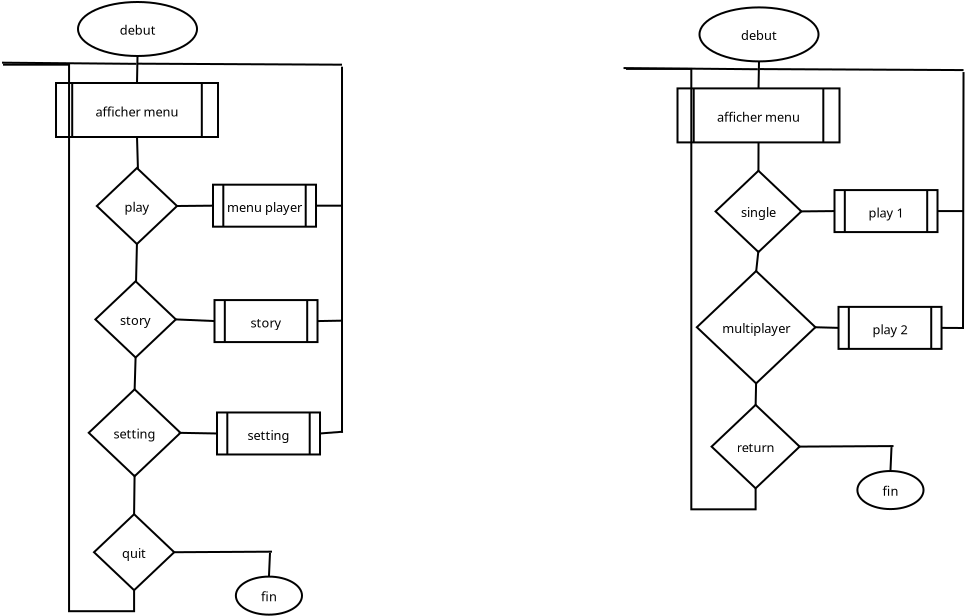 <?xml version="1.0" encoding="UTF-8"?>
<dia:diagram xmlns:dia="http://www.lysator.liu.se/~alla/dia/">
  <dia:layer name="Arrière-plan" visible="true" active="true">
    <dia:object type="Flowchart - Ellipse" version="0" id="O0">
      <dia:attribute name="obj_pos">
        <dia:point val="5,3.2"/>
      </dia:attribute>
      <dia:attribute name="obj_bb">
        <dia:rectangle val="4.95,3.15;11,5.95"/>
      </dia:attribute>
      <dia:attribute name="elem_corner">
        <dia:point val="5,3.2"/>
      </dia:attribute>
      <dia:attribute name="elem_width">
        <dia:real val="5.95"/>
      </dia:attribute>
      <dia:attribute name="elem_height">
        <dia:real val="2.7"/>
      </dia:attribute>
      <dia:attribute name="show_background">
        <dia:boolean val="true"/>
      </dia:attribute>
      <dia:attribute name="padding">
        <dia:real val="0.354"/>
      </dia:attribute>
      <dia:attribute name="text">
        <dia:composite type="text">
          <dia:attribute name="string">
            <dia:string>#debut#</dia:string>
          </dia:attribute>
          <dia:attribute name="font">
            <dia:font family="sans" style="0" name="Helvetica"/>
          </dia:attribute>
          <dia:attribute name="height">
            <dia:real val="0.8"/>
          </dia:attribute>
          <dia:attribute name="pos">
            <dia:point val="7.975,4.79"/>
          </dia:attribute>
          <dia:attribute name="color">
            <dia:color val="#000000"/>
          </dia:attribute>
          <dia:attribute name="alignment">
            <dia:enum val="1"/>
          </dia:attribute>
        </dia:composite>
      </dia:attribute>
    </dia:object>
    <dia:object type="Standard - Line" version="0" id="O1">
      <dia:attribute name="obj_pos">
        <dia:point val="7.975,5.9"/>
      </dia:attribute>
      <dia:attribute name="obj_bb">
        <dia:rectangle val="7.899,5.849;8.026,7.301"/>
      </dia:attribute>
      <dia:attribute name="conn_endpoints">
        <dia:point val="7.975,5.9"/>
        <dia:point val="7.95,7.25"/>
      </dia:attribute>
      <dia:attribute name="numcp">
        <dia:int val="1"/>
      </dia:attribute>
      <dia:connections>
        <dia:connection handle="0" to="O0" connection="12"/>
        <dia:connection handle="1" to="O2" connection="2"/>
      </dia:connections>
    </dia:object>
    <dia:object type="Flowchart - Predefined Process" version="1" id="O2">
      <dia:attribute name="obj_pos">
        <dia:point val="3.9,7.25"/>
      </dia:attribute>
      <dia:attribute name="obj_bb">
        <dia:rectangle val="3.85,7.2;12.05,10"/>
      </dia:attribute>
      <dia:attribute name="meta">
        <dia:composite type="dict"/>
      </dia:attribute>
      <dia:attribute name="elem_corner">
        <dia:point val="3.9,7.25"/>
      </dia:attribute>
      <dia:attribute name="elem_width">
        <dia:real val="8.1"/>
      </dia:attribute>
      <dia:attribute name="elem_height">
        <dia:real val="2.7"/>
      </dia:attribute>
      <dia:attribute name="line_width">
        <dia:real val="0.1"/>
      </dia:attribute>
      <dia:attribute name="line_colour">
        <dia:color val="#000000"/>
      </dia:attribute>
      <dia:attribute name="fill_colour">
        <dia:color val="#ffffff"/>
      </dia:attribute>
      <dia:attribute name="show_background">
        <dia:boolean val="true"/>
      </dia:attribute>
      <dia:attribute name="line_style">
        <dia:enum val="0"/>
        <dia:real val="1"/>
      </dia:attribute>
      <dia:attribute name="padding">
        <dia:real val="0.1"/>
      </dia:attribute>
      <dia:attribute name="text">
        <dia:composite type="text">
          <dia:attribute name="string">
            <dia:string>#afficher menu#</dia:string>
          </dia:attribute>
          <dia:attribute name="font">
            <dia:font family="sans" style="0" name="Helvetica"/>
          </dia:attribute>
          <dia:attribute name="height">
            <dia:real val="0.8"/>
          </dia:attribute>
          <dia:attribute name="pos">
            <dia:point val="7.95,8.85"/>
          </dia:attribute>
          <dia:attribute name="color">
            <dia:color val="#000000"/>
          </dia:attribute>
          <dia:attribute name="alignment">
            <dia:enum val="1"/>
          </dia:attribute>
        </dia:composite>
      </dia:attribute>
      <dia:attribute name="flip_horizontal">
        <dia:boolean val="false"/>
      </dia:attribute>
      <dia:attribute name="flip_vertical">
        <dia:boolean val="false"/>
      </dia:attribute>
      <dia:attribute name="subscale">
        <dia:real val="1"/>
      </dia:attribute>
    </dia:object>
    <dia:object type="Standard - Line" version="0" id="O3">
      <dia:attribute name="obj_pos">
        <dia:point val="7.95,9.95"/>
      </dia:attribute>
      <dia:attribute name="obj_bb">
        <dia:rectangle val="7.899,9.899;8.051,11.701"/>
      </dia:attribute>
      <dia:attribute name="conn_endpoints">
        <dia:point val="7.95,9.95"/>
        <dia:point val="8,11.65"/>
      </dia:attribute>
      <dia:attribute name="numcp">
        <dia:int val="1"/>
      </dia:attribute>
      <dia:connections>
        <dia:connection handle="0" to="O2" connection="14"/>
      </dia:connections>
    </dia:object>
    <dia:object type="Flowchart - Diamond" version="0" id="O4">
      <dia:attribute name="obj_pos">
        <dia:point val="5.941,11.501"/>
      </dia:attribute>
      <dia:attribute name="obj_bb">
        <dia:rectangle val="5.891,11.451;10,15.35"/>
      </dia:attribute>
      <dia:attribute name="elem_corner">
        <dia:point val="5.941,11.501"/>
      </dia:attribute>
      <dia:attribute name="elem_width">
        <dia:real val="4.009"/>
      </dia:attribute>
      <dia:attribute name="elem_height">
        <dia:real val="3.799"/>
      </dia:attribute>
      <dia:attribute name="show_background">
        <dia:boolean val="true"/>
      </dia:attribute>
      <dia:attribute name="padding">
        <dia:real val="0.354"/>
      </dia:attribute>
      <dia:attribute name="text">
        <dia:composite type="text">
          <dia:attribute name="string">
            <dia:string>#play#</dia:string>
          </dia:attribute>
          <dia:attribute name="font">
            <dia:font family="sans" style="0" name="Helvetica"/>
          </dia:attribute>
          <dia:attribute name="height">
            <dia:real val="0.8"/>
          </dia:attribute>
          <dia:attribute name="pos">
            <dia:point val="7.946,13.64"/>
          </dia:attribute>
          <dia:attribute name="color">
            <dia:color val="#000000"/>
          </dia:attribute>
          <dia:attribute name="alignment">
            <dia:enum val="1"/>
          </dia:attribute>
        </dia:composite>
      </dia:attribute>
    </dia:object>
    <dia:object type="Standard - Line" version="0" id="O5">
      <dia:attribute name="obj_pos">
        <dia:point val="7.946,15.3"/>
      </dia:attribute>
      <dia:attribute name="obj_bb">
        <dia:rectangle val="7.849,15.249;7.997,17.301"/>
      </dia:attribute>
      <dia:attribute name="conn_endpoints">
        <dia:point val="7.946,15.3"/>
        <dia:point val="7.9,17.25"/>
      </dia:attribute>
      <dia:attribute name="numcp">
        <dia:int val="1"/>
      </dia:attribute>
      <dia:connections>
        <dia:connection handle="0" to="O4" connection="8"/>
      </dia:connections>
    </dia:object>
    <dia:object type="Flowchart - Diamond" version="0" id="O6">
      <dia:attribute name="obj_pos">
        <dia:point val="5.875,17.17"/>
      </dia:attribute>
      <dia:attribute name="obj_bb">
        <dia:rectangle val="5.825,17.12;9.934,21.019"/>
      </dia:attribute>
      <dia:attribute name="elem_corner">
        <dia:point val="5.875,17.17"/>
      </dia:attribute>
      <dia:attribute name="elem_width">
        <dia:real val="4.009"/>
      </dia:attribute>
      <dia:attribute name="elem_height">
        <dia:real val="3.799"/>
      </dia:attribute>
      <dia:attribute name="show_background">
        <dia:boolean val="true"/>
      </dia:attribute>
      <dia:attribute name="padding">
        <dia:real val="0.354"/>
      </dia:attribute>
      <dia:attribute name="text">
        <dia:composite type="text">
          <dia:attribute name="string">
            <dia:string>#story#</dia:string>
          </dia:attribute>
          <dia:attribute name="font">
            <dia:font family="sans" style="0" name="Helvetica"/>
          </dia:attribute>
          <dia:attribute name="height">
            <dia:real val="0.8"/>
          </dia:attribute>
          <dia:attribute name="pos">
            <dia:point val="7.879,19.31"/>
          </dia:attribute>
          <dia:attribute name="color">
            <dia:color val="#000000"/>
          </dia:attribute>
          <dia:attribute name="alignment">
            <dia:enum val="1"/>
          </dia:attribute>
        </dia:composite>
      </dia:attribute>
    </dia:object>
    <dia:object type="Standard - Line" version="0" id="O7">
      <dia:attribute name="obj_pos">
        <dia:point val="7.879,20.969"/>
      </dia:attribute>
      <dia:attribute name="obj_bb">
        <dia:rectangle val="7.778,20.918;7.931,22.7"/>
      </dia:attribute>
      <dia:attribute name="conn_endpoints">
        <dia:point val="7.879,20.969"/>
        <dia:point val="7.829,22.648"/>
      </dia:attribute>
      <dia:attribute name="numcp">
        <dia:int val="1"/>
      </dia:attribute>
      <dia:connections>
        <dia:connection handle="0" to="O6" connection="8"/>
        <dia:connection handle="1" to="O8" connection="0"/>
      </dia:connections>
    </dia:object>
    <dia:object type="Flowchart - Diamond" version="0" id="O8">
      <dia:attribute name="obj_pos">
        <dia:point val="5.622,22.648"/>
      </dia:attribute>
      <dia:attribute name="obj_bb">
        <dia:rectangle val="5.572,22.599;10.087,26.883"/>
      </dia:attribute>
      <dia:attribute name="elem_corner">
        <dia:point val="5.622,22.648"/>
      </dia:attribute>
      <dia:attribute name="elem_width">
        <dia:real val="4.415"/>
      </dia:attribute>
      <dia:attribute name="elem_height">
        <dia:real val="4.184"/>
      </dia:attribute>
      <dia:attribute name="show_background">
        <dia:boolean val="true"/>
      </dia:attribute>
      <dia:attribute name="padding">
        <dia:real val="0.354"/>
      </dia:attribute>
      <dia:attribute name="text">
        <dia:composite type="text">
          <dia:attribute name="string">
            <dia:string>#setting#</dia:string>
          </dia:attribute>
          <dia:attribute name="font">
            <dia:font family="sans" style="0" name="Helvetica"/>
          </dia:attribute>
          <dia:attribute name="height">
            <dia:real val="0.8"/>
          </dia:attribute>
          <dia:attribute name="pos">
            <dia:point val="7.829,24.981"/>
          </dia:attribute>
          <dia:attribute name="color">
            <dia:color val="#000000"/>
          </dia:attribute>
          <dia:attribute name="alignment">
            <dia:enum val="1"/>
          </dia:attribute>
        </dia:composite>
      </dia:attribute>
    </dia:object>
    <dia:object type="Standard - Line" version="0" id="O9">
      <dia:attribute name="obj_pos">
        <dia:point val="7.829,26.833"/>
      </dia:attribute>
      <dia:attribute name="obj_bb">
        <dia:rectangle val="7.754,26.782;7.88,28.862"/>
      </dia:attribute>
      <dia:attribute name="conn_endpoints">
        <dia:point val="7.829,26.833"/>
        <dia:point val="7.804,28.811"/>
      </dia:attribute>
      <dia:attribute name="numcp">
        <dia:int val="1"/>
      </dia:attribute>
      <dia:connections>
        <dia:connection handle="0" to="O8" connection="8"/>
        <dia:connection handle="1" to="O10" connection="0"/>
      </dia:connections>
    </dia:object>
    <dia:object type="Flowchart - Diamond" version="0" id="O10">
      <dia:attribute name="obj_pos">
        <dia:point val="5.8,28.811"/>
      </dia:attribute>
      <dia:attribute name="obj_bb">
        <dia:rectangle val="5.75,28.761;9.859,32.66"/>
      </dia:attribute>
      <dia:attribute name="elem_corner">
        <dia:point val="5.8,28.811"/>
      </dia:attribute>
      <dia:attribute name="elem_width">
        <dia:real val="4.009"/>
      </dia:attribute>
      <dia:attribute name="elem_height">
        <dia:real val="3.799"/>
      </dia:attribute>
      <dia:attribute name="show_background">
        <dia:boolean val="true"/>
      </dia:attribute>
      <dia:attribute name="padding">
        <dia:real val="0.354"/>
      </dia:attribute>
      <dia:attribute name="text">
        <dia:composite type="text">
          <dia:attribute name="string">
            <dia:string>#quit#</dia:string>
          </dia:attribute>
          <dia:attribute name="font">
            <dia:font family="sans" style="0" name="Helvetica"/>
          </dia:attribute>
          <dia:attribute name="height">
            <dia:real val="0.8"/>
          </dia:attribute>
          <dia:attribute name="pos">
            <dia:point val="7.804,30.951"/>
          </dia:attribute>
          <dia:attribute name="color">
            <dia:color val="#000000"/>
          </dia:attribute>
          <dia:attribute name="alignment">
            <dia:enum val="1"/>
          </dia:attribute>
        </dia:composite>
      </dia:attribute>
    </dia:object>
    <dia:object type="Standard - ZigZagLine" version="1" id="O11">
      <dia:attribute name="obj_pos">
        <dia:point val="7.804,32.61"/>
      </dia:attribute>
      <dia:attribute name="obj_bb">
        <dia:rectangle val="1.2,6.284;7.854,33.662"/>
      </dia:attribute>
      <dia:attribute name="orth_points">
        <dia:point val="7.804,32.61"/>
        <dia:point val="7.804,33.612"/>
        <dia:point val="1.25,33.612"/>
        <dia:point val="1.25,6.334"/>
      </dia:attribute>
      <dia:attribute name="orth_orient">
        <dia:enum val="1"/>
        <dia:enum val="0"/>
        <dia:enum val="1"/>
      </dia:attribute>
      <dia:attribute name="autorouting">
        <dia:boolean val="true"/>
      </dia:attribute>
      <dia:connections>
        <dia:connection handle="0" to="O10" connection="8"/>
      </dia:connections>
    </dia:object>
    <dia:object type="Standard - Line" version="0" id="O12">
      <dia:attribute name="obj_pos">
        <dia:point val="1.2,6.234"/>
      </dia:attribute>
      <dia:attribute name="obj_bb">
        <dia:rectangle val="1.15,6.183;7.967,6.343"/>
      </dia:attribute>
      <dia:attribute name="conn_endpoints">
        <dia:point val="1.2,6.234"/>
        <dia:point val="7.917,6.292"/>
      </dia:attribute>
      <dia:attribute name="numcp">
        <dia:int val="1"/>
      </dia:attribute>
    </dia:object>
    <dia:object type="Standard - Line" version="0" id="O13">
      <dia:attribute name="obj_pos">
        <dia:point val="8,6.284"/>
      </dia:attribute>
      <dia:attribute name="obj_bb">
        <dia:rectangle val="7.95,6.234;18.25,6.384"/>
      </dia:attribute>
      <dia:attribute name="conn_endpoints">
        <dia:point val="8,6.284"/>
        <dia:point val="18.2,6.334"/>
      </dia:attribute>
      <dia:attribute name="numcp">
        <dia:int val="1"/>
      </dia:attribute>
    </dia:object>
    <dia:object type="Standard - Line" version="0" id="O14">
      <dia:attribute name="obj_pos">
        <dia:point val="18.2,6.434"/>
      </dia:attribute>
      <dia:attribute name="obj_bb">
        <dia:rectangle val="18.15,6.384;18.25,24.784"/>
      </dia:attribute>
      <dia:attribute name="conn_endpoints">
        <dia:point val="18.2,6.434"/>
        <dia:point val="18.2,24.734"/>
      </dia:attribute>
      <dia:attribute name="numcp">
        <dia:int val="1"/>
      </dia:attribute>
    </dia:object>
    <dia:object type="Flowchart - Predefined Process" version="1" id="O15">
      <dia:attribute name="obj_pos">
        <dia:point val="11.75,12.334"/>
      </dia:attribute>
      <dia:attribute name="obj_bb">
        <dia:rectangle val="11.7,12.284;16.95,14.484"/>
      </dia:attribute>
      <dia:attribute name="meta">
        <dia:composite type="dict"/>
      </dia:attribute>
      <dia:attribute name="elem_corner">
        <dia:point val="11.75,12.334"/>
      </dia:attribute>
      <dia:attribute name="elem_width">
        <dia:real val="5.15"/>
      </dia:attribute>
      <dia:attribute name="elem_height">
        <dia:real val="2.1"/>
      </dia:attribute>
      <dia:attribute name="line_width">
        <dia:real val="0.1"/>
      </dia:attribute>
      <dia:attribute name="line_colour">
        <dia:color val="#000000"/>
      </dia:attribute>
      <dia:attribute name="fill_colour">
        <dia:color val="#ffffff"/>
      </dia:attribute>
      <dia:attribute name="show_background">
        <dia:boolean val="true"/>
      </dia:attribute>
      <dia:attribute name="line_style">
        <dia:enum val="0"/>
        <dia:real val="1"/>
      </dia:attribute>
      <dia:attribute name="padding">
        <dia:real val="0.1"/>
      </dia:attribute>
      <dia:attribute name="text">
        <dia:composite type="text">
          <dia:attribute name="string">
            <dia:string>#menu player#</dia:string>
          </dia:attribute>
          <dia:attribute name="font">
            <dia:font family="sans" style="0" name="Helvetica"/>
          </dia:attribute>
          <dia:attribute name="height">
            <dia:real val="0.8"/>
          </dia:attribute>
          <dia:attribute name="pos">
            <dia:point val="14.325,13.634"/>
          </dia:attribute>
          <dia:attribute name="color">
            <dia:color val="#000000"/>
          </dia:attribute>
          <dia:attribute name="alignment">
            <dia:enum val="1"/>
          </dia:attribute>
        </dia:composite>
      </dia:attribute>
      <dia:attribute name="flip_horizontal">
        <dia:boolean val="false"/>
      </dia:attribute>
      <dia:attribute name="flip_vertical">
        <dia:boolean val="false"/>
      </dia:attribute>
      <dia:attribute name="subscale">
        <dia:real val="1"/>
      </dia:attribute>
    </dia:object>
    <dia:object type="Flowchart - Predefined Process" version="1" id="O16">
      <dia:attribute name="obj_pos">
        <dia:point val="11.825,18.104"/>
      </dia:attribute>
      <dia:attribute name="obj_bb">
        <dia:rectangle val="11.775,18.054;17.025,20.254"/>
      </dia:attribute>
      <dia:attribute name="meta">
        <dia:composite type="dict"/>
      </dia:attribute>
      <dia:attribute name="elem_corner">
        <dia:point val="11.825,18.104"/>
      </dia:attribute>
      <dia:attribute name="elem_width">
        <dia:real val="5.15"/>
      </dia:attribute>
      <dia:attribute name="elem_height">
        <dia:real val="2.1"/>
      </dia:attribute>
      <dia:attribute name="line_width">
        <dia:real val="0.1"/>
      </dia:attribute>
      <dia:attribute name="line_colour">
        <dia:color val="#000000"/>
      </dia:attribute>
      <dia:attribute name="fill_colour">
        <dia:color val="#ffffff"/>
      </dia:attribute>
      <dia:attribute name="show_background">
        <dia:boolean val="true"/>
      </dia:attribute>
      <dia:attribute name="line_style">
        <dia:enum val="0"/>
        <dia:real val="1"/>
      </dia:attribute>
      <dia:attribute name="padding">
        <dia:real val="0.1"/>
      </dia:attribute>
      <dia:attribute name="text">
        <dia:composite type="text">
          <dia:attribute name="string">
            <dia:string>#story#</dia:string>
          </dia:attribute>
          <dia:attribute name="font">
            <dia:font family="sans" style="0" name="Helvetica"/>
          </dia:attribute>
          <dia:attribute name="height">
            <dia:real val="0.8"/>
          </dia:attribute>
          <dia:attribute name="pos">
            <dia:point val="14.4,19.404"/>
          </dia:attribute>
          <dia:attribute name="color">
            <dia:color val="#000000"/>
          </dia:attribute>
          <dia:attribute name="alignment">
            <dia:enum val="1"/>
          </dia:attribute>
        </dia:composite>
      </dia:attribute>
      <dia:attribute name="flip_horizontal">
        <dia:boolean val="false"/>
      </dia:attribute>
      <dia:attribute name="flip_vertical">
        <dia:boolean val="false"/>
      </dia:attribute>
      <dia:attribute name="subscale">
        <dia:real val="1"/>
      </dia:attribute>
    </dia:object>
    <dia:object type="Flowchart - Predefined Process" version="1" id="O17">
      <dia:attribute name="obj_pos">
        <dia:point val="11.95,23.724"/>
      </dia:attribute>
      <dia:attribute name="obj_bb">
        <dia:rectangle val="11.9,23.674;17.15,25.874"/>
      </dia:attribute>
      <dia:attribute name="meta">
        <dia:composite type="dict"/>
      </dia:attribute>
      <dia:attribute name="elem_corner">
        <dia:point val="11.95,23.724"/>
      </dia:attribute>
      <dia:attribute name="elem_width">
        <dia:real val="5.15"/>
      </dia:attribute>
      <dia:attribute name="elem_height">
        <dia:real val="2.1"/>
      </dia:attribute>
      <dia:attribute name="line_width">
        <dia:real val="0.1"/>
      </dia:attribute>
      <dia:attribute name="line_colour">
        <dia:color val="#000000"/>
      </dia:attribute>
      <dia:attribute name="fill_colour">
        <dia:color val="#ffffff"/>
      </dia:attribute>
      <dia:attribute name="show_background">
        <dia:boolean val="true"/>
      </dia:attribute>
      <dia:attribute name="line_style">
        <dia:enum val="0"/>
        <dia:real val="1"/>
      </dia:attribute>
      <dia:attribute name="padding">
        <dia:real val="0.1"/>
      </dia:attribute>
      <dia:attribute name="text">
        <dia:composite type="text">
          <dia:attribute name="string">
            <dia:string>#setting#</dia:string>
          </dia:attribute>
          <dia:attribute name="font">
            <dia:font family="sans" style="0" name="Helvetica"/>
          </dia:attribute>
          <dia:attribute name="height">
            <dia:real val="0.8"/>
          </dia:attribute>
          <dia:attribute name="pos">
            <dia:point val="14.525,25.024"/>
          </dia:attribute>
          <dia:attribute name="color">
            <dia:color val="#000000"/>
          </dia:attribute>
          <dia:attribute name="alignment">
            <dia:enum val="1"/>
          </dia:attribute>
        </dia:composite>
      </dia:attribute>
      <dia:attribute name="flip_horizontal">
        <dia:boolean val="false"/>
      </dia:attribute>
      <dia:attribute name="flip_vertical">
        <dia:boolean val="false"/>
      </dia:attribute>
      <dia:attribute name="subscale">
        <dia:real val="1"/>
      </dia:attribute>
    </dia:object>
    <dia:object type="Standard - Line" version="0" id="O18">
      <dia:attribute name="obj_pos">
        <dia:point val="17.1,24.774"/>
      </dia:attribute>
      <dia:attribute name="obj_bb">
        <dia:rectangle val="17.046,24.63;18.304,24.828"/>
      </dia:attribute>
      <dia:attribute name="conn_endpoints">
        <dia:point val="17.1,24.774"/>
        <dia:point val="18.25,24.684"/>
      </dia:attribute>
      <dia:attribute name="numcp">
        <dia:int val="1"/>
      </dia:attribute>
      <dia:connections>
        <dia:connection handle="0" to="O17" connection="10"/>
      </dia:connections>
    </dia:object>
    <dia:object type="Standard - Line" version="0" id="O19">
      <dia:attribute name="obj_pos">
        <dia:point val="16.975,19.154"/>
      </dia:attribute>
      <dia:attribute name="obj_bb">
        <dia:rectangle val="16.924,19.083;18.201,19.205"/>
      </dia:attribute>
      <dia:attribute name="conn_endpoints">
        <dia:point val="16.975,19.154"/>
        <dia:point val="18.15,19.134"/>
      </dia:attribute>
      <dia:attribute name="numcp">
        <dia:int val="1"/>
      </dia:attribute>
      <dia:connections>
        <dia:connection handle="0" to="O16" connection="10"/>
      </dia:connections>
    </dia:object>
    <dia:object type="Standard - Line" version="0" id="O20">
      <dia:attribute name="obj_pos">
        <dia:point val="16.9,13.384"/>
      </dia:attribute>
      <dia:attribute name="obj_bb">
        <dia:rectangle val="16.85,13.334;18.25,13.434"/>
      </dia:attribute>
      <dia:attribute name="conn_endpoints">
        <dia:point val="16.9,13.384"/>
        <dia:point val="18.2,13.384"/>
      </dia:attribute>
      <dia:attribute name="numcp">
        <dia:int val="1"/>
      </dia:attribute>
      <dia:connections>
        <dia:connection handle="0" to="O15" connection="10"/>
      </dia:connections>
    </dia:object>
    <dia:object type="Standard - Line" version="0" id="O21">
      <dia:attribute name="obj_pos">
        <dia:point val="9.95,13.4"/>
      </dia:attribute>
      <dia:attribute name="obj_bb">
        <dia:rectangle val="9.9,13.333;11.8,13.451"/>
      </dia:attribute>
      <dia:attribute name="conn_endpoints">
        <dia:point val="9.95,13.4"/>
        <dia:point val="11.75,13.384"/>
      </dia:attribute>
      <dia:attribute name="numcp">
        <dia:int val="1"/>
      </dia:attribute>
      <dia:connections>
        <dia:connection handle="0" to="O4" connection="4"/>
        <dia:connection handle="1" to="O15" connection="6"/>
      </dia:connections>
    </dia:object>
    <dia:object type="Standard - Line" version="0" id="O22">
      <dia:attribute name="obj_pos">
        <dia:point val="9.884,19.07"/>
      </dia:attribute>
      <dia:attribute name="obj_bb">
        <dia:rectangle val="9.832,19.017;11.877,19.206"/>
      </dia:attribute>
      <dia:attribute name="conn_endpoints">
        <dia:point val="9.884,19.07"/>
        <dia:point val="11.825,19.154"/>
      </dia:attribute>
      <dia:attribute name="numcp">
        <dia:int val="1"/>
      </dia:attribute>
      <dia:connections>
        <dia:connection handle="0" to="O6" connection="4"/>
        <dia:connection handle="1" to="O16" connection="6"/>
      </dia:connections>
    </dia:object>
    <dia:object type="Standard - Line" version="0" id="O23">
      <dia:attribute name="obj_pos">
        <dia:point val="10.037,24.741"/>
      </dia:attribute>
      <dia:attribute name="obj_bb">
        <dia:rectangle val="9.986,24.69;12.001,24.825"/>
      </dia:attribute>
      <dia:attribute name="conn_endpoints">
        <dia:point val="10.037,24.741"/>
        <dia:point val="11.95,24.774"/>
      </dia:attribute>
      <dia:attribute name="numcp">
        <dia:int val="1"/>
      </dia:attribute>
      <dia:connections>
        <dia:connection handle="0" to="O8" connection="4"/>
        <dia:connection handle="1" to="O17" connection="6"/>
      </dia:connections>
    </dia:object>
    <dia:object type="Flowchart - Ellipse" version="0" id="O24">
      <dia:attribute name="obj_pos">
        <dia:point val="12.893,31.93"/>
      </dia:attribute>
      <dia:attribute name="obj_bb">
        <dia:rectangle val="12.843,31.881;16.25,33.884"/>
      </dia:attribute>
      <dia:attribute name="elem_corner">
        <dia:point val="12.893,31.93"/>
      </dia:attribute>
      <dia:attribute name="elem_width">
        <dia:real val="3.307"/>
      </dia:attribute>
      <dia:attribute name="elem_height">
        <dia:real val="1.903"/>
      </dia:attribute>
      <dia:attribute name="show_background">
        <dia:boolean val="true"/>
      </dia:attribute>
      <dia:attribute name="padding">
        <dia:real val="0.354"/>
      </dia:attribute>
      <dia:attribute name="text">
        <dia:composite type="text">
          <dia:attribute name="string">
            <dia:string>#fin#</dia:string>
          </dia:attribute>
          <dia:attribute name="font">
            <dia:font family="sans" style="0" name="Helvetica"/>
          </dia:attribute>
          <dia:attribute name="height">
            <dia:real val="0.8"/>
          </dia:attribute>
          <dia:attribute name="pos">
            <dia:point val="14.547,33.122"/>
          </dia:attribute>
          <dia:attribute name="color">
            <dia:color val="#000000"/>
          </dia:attribute>
          <dia:attribute name="alignment">
            <dia:enum val="1"/>
          </dia:attribute>
        </dia:composite>
      </dia:attribute>
    </dia:object>
    <dia:object type="Standard - Line" version="0" id="O25">
      <dia:attribute name="obj_pos">
        <dia:point val="9.809,30.711"/>
      </dia:attribute>
      <dia:attribute name="obj_bb">
        <dia:rectangle val="9.759,30.634;14.75,30.761"/>
      </dia:attribute>
      <dia:attribute name="conn_endpoints">
        <dia:point val="9.809,30.711"/>
        <dia:point val="14.7,30.684"/>
      </dia:attribute>
      <dia:attribute name="numcp">
        <dia:int val="1"/>
      </dia:attribute>
      <dia:connections>
        <dia:connection handle="0" to="O10" connection="4"/>
      </dia:connections>
    </dia:object>
    <dia:object type="Standard - Line" version="0" id="O26">
      <dia:attribute name="obj_pos">
        <dia:point val="14.547,31.93"/>
      </dia:attribute>
      <dia:attribute name="obj_bb">
        <dia:rectangle val="14.495,30.682;14.652,31.983"/>
      </dia:attribute>
      <dia:attribute name="conn_endpoints">
        <dia:point val="14.547,31.93"/>
        <dia:point val="14.6,30.734"/>
      </dia:attribute>
      <dia:attribute name="numcp">
        <dia:int val="1"/>
      </dia:attribute>
      <dia:connections>
        <dia:connection handle="0" to="O24" connection="4"/>
      </dia:connections>
    </dia:object>
    <dia:object type="Flowchart - Ellipse" version="0" id="O27">
      <dia:attribute name="obj_pos">
        <dia:point val="36.075,3.47"/>
      </dia:attribute>
      <dia:attribute name="obj_bb">
        <dia:rectangle val="36.026,3.42;42.075,6.22"/>
      </dia:attribute>
      <dia:attribute name="elem_corner">
        <dia:point val="36.075,3.47"/>
      </dia:attribute>
      <dia:attribute name="elem_width">
        <dia:real val="5.95"/>
      </dia:attribute>
      <dia:attribute name="elem_height">
        <dia:real val="2.7"/>
      </dia:attribute>
      <dia:attribute name="show_background">
        <dia:boolean val="true"/>
      </dia:attribute>
      <dia:attribute name="padding">
        <dia:real val="0.354"/>
      </dia:attribute>
      <dia:attribute name="text">
        <dia:composite type="text">
          <dia:attribute name="string">
            <dia:string>#debut#</dia:string>
          </dia:attribute>
          <dia:attribute name="font">
            <dia:font family="sans" style="0" name="Helvetica"/>
          </dia:attribute>
          <dia:attribute name="height">
            <dia:real val="0.8"/>
          </dia:attribute>
          <dia:attribute name="pos">
            <dia:point val="39.05,5.06"/>
          </dia:attribute>
          <dia:attribute name="color">
            <dia:color val="#000000"/>
          </dia:attribute>
          <dia:attribute name="alignment">
            <dia:enum val="1"/>
          </dia:attribute>
        </dia:composite>
      </dia:attribute>
    </dia:object>
    <dia:object type="Standard - Line" version="0" id="O28">
      <dia:attribute name="obj_pos">
        <dia:point val="39.05,6.17"/>
      </dia:attribute>
      <dia:attribute name="obj_bb">
        <dia:rectangle val="38.975,6.119;39.101,7.571"/>
      </dia:attribute>
      <dia:attribute name="conn_endpoints">
        <dia:point val="39.05,6.17"/>
        <dia:point val="39.026,7.52"/>
      </dia:attribute>
      <dia:attribute name="numcp">
        <dia:int val="1"/>
      </dia:attribute>
      <dia:connections>
        <dia:connection handle="0" to="O27" connection="12"/>
        <dia:connection handle="1" to="O29" connection="2"/>
      </dia:connections>
    </dia:object>
    <dia:object type="Flowchart - Predefined Process" version="1" id="O29">
      <dia:attribute name="obj_pos">
        <dia:point val="34.975,7.52"/>
      </dia:attribute>
      <dia:attribute name="obj_bb">
        <dia:rectangle val="34.925,7.47;43.126,10.27"/>
      </dia:attribute>
      <dia:attribute name="meta">
        <dia:composite type="dict"/>
      </dia:attribute>
      <dia:attribute name="elem_corner">
        <dia:point val="34.975,7.52"/>
      </dia:attribute>
      <dia:attribute name="elem_width">
        <dia:real val="8.1"/>
      </dia:attribute>
      <dia:attribute name="elem_height">
        <dia:real val="2.7"/>
      </dia:attribute>
      <dia:attribute name="line_width">
        <dia:real val="0.1"/>
      </dia:attribute>
      <dia:attribute name="line_colour">
        <dia:color val="#000000"/>
      </dia:attribute>
      <dia:attribute name="fill_colour">
        <dia:color val="#ffffff"/>
      </dia:attribute>
      <dia:attribute name="show_background">
        <dia:boolean val="true"/>
      </dia:attribute>
      <dia:attribute name="line_style">
        <dia:enum val="0"/>
        <dia:real val="1"/>
      </dia:attribute>
      <dia:attribute name="padding">
        <dia:real val="0.1"/>
      </dia:attribute>
      <dia:attribute name="text">
        <dia:composite type="text">
          <dia:attribute name="string">
            <dia:string>#afficher menu#</dia:string>
          </dia:attribute>
          <dia:attribute name="font">
            <dia:font family="sans" style="0" name="Helvetica"/>
          </dia:attribute>
          <dia:attribute name="height">
            <dia:real val="0.8"/>
          </dia:attribute>
          <dia:attribute name="pos">
            <dia:point val="39.026,9.12"/>
          </dia:attribute>
          <dia:attribute name="color">
            <dia:color val="#000000"/>
          </dia:attribute>
          <dia:attribute name="alignment">
            <dia:enum val="1"/>
          </dia:attribute>
        </dia:composite>
      </dia:attribute>
      <dia:attribute name="flip_horizontal">
        <dia:boolean val="false"/>
      </dia:attribute>
      <dia:attribute name="flip_vertical">
        <dia:boolean val="false"/>
      </dia:attribute>
      <dia:attribute name="subscale">
        <dia:real val="1"/>
      </dia:attribute>
    </dia:object>
    <dia:object type="Standard - Line" version="0" id="O30">
      <dia:attribute name="obj_pos">
        <dia:point val="39.026,10.22"/>
      </dia:attribute>
      <dia:attribute name="obj_bb">
        <dia:rectangle val="38.971,10.17;39.076,11.762"/>
      </dia:attribute>
      <dia:attribute name="conn_endpoints">
        <dia:point val="39.026,10.22"/>
        <dia:point val="39.021,11.712"/>
      </dia:attribute>
      <dia:attribute name="numcp">
        <dia:int val="1"/>
      </dia:attribute>
      <dia:connections>
        <dia:connection handle="0" to="O29" connection="14"/>
        <dia:connection handle="1" to="O31" connection="0"/>
      </dia:connections>
    </dia:object>
    <dia:object type="Flowchart - Diamond" version="0" id="O31">
      <dia:attribute name="obj_pos">
        <dia:point val="36.955,11.712"/>
      </dia:attribute>
      <dia:attribute name="obj_bb">
        <dia:rectangle val="36.905,11.662;41.138,15.679"/>
      </dia:attribute>
      <dia:attribute name="elem_corner">
        <dia:point val="36.955,11.712"/>
      </dia:attribute>
      <dia:attribute name="elem_width">
        <dia:real val="4.133"/>
      </dia:attribute>
      <dia:attribute name="elem_height">
        <dia:real val="3.917"/>
      </dia:attribute>
      <dia:attribute name="show_background">
        <dia:boolean val="true"/>
      </dia:attribute>
      <dia:attribute name="padding">
        <dia:real val="0.354"/>
      </dia:attribute>
      <dia:attribute name="text">
        <dia:composite type="text">
          <dia:attribute name="string">
            <dia:string>#single#</dia:string>
          </dia:attribute>
          <dia:attribute name="font">
            <dia:font family="sans" style="0" name="Helvetica"/>
          </dia:attribute>
          <dia:attribute name="height">
            <dia:real val="0.8"/>
          </dia:attribute>
          <dia:attribute name="pos">
            <dia:point val="39.021,13.91"/>
          </dia:attribute>
          <dia:attribute name="color">
            <dia:color val="#000000"/>
          </dia:attribute>
          <dia:attribute name="alignment">
            <dia:enum val="1"/>
          </dia:attribute>
        </dia:composite>
      </dia:attribute>
    </dia:object>
    <dia:object type="Standard - Line" version="0" id="O32">
      <dia:attribute name="obj_pos">
        <dia:point val="39.021,15.629"/>
      </dia:attribute>
      <dia:attribute name="obj_bb">
        <dia:rectangle val="38.85,15.574;39.076,16.752"/>
      </dia:attribute>
      <dia:attribute name="conn_endpoints">
        <dia:point val="39.021,15.629"/>
        <dia:point val="38.905,16.697"/>
      </dia:attribute>
      <dia:attribute name="numcp">
        <dia:int val="1"/>
      </dia:attribute>
      <dia:connections>
        <dia:connection handle="0" to="O31" connection="8"/>
        <dia:connection handle="1" to="O33" connection="0"/>
      </dia:connections>
    </dia:object>
    <dia:object type="Flowchart - Diamond" version="0" id="O33">
      <dia:attribute name="obj_pos">
        <dia:point val="35.989,16.697"/>
      </dia:attribute>
      <dia:attribute name="obj_bb">
        <dia:rectangle val="35.938,16.647;41.871,22.275"/>
      </dia:attribute>
      <dia:attribute name="elem_corner">
        <dia:point val="35.989,16.697"/>
      </dia:attribute>
      <dia:attribute name="elem_width">
        <dia:real val="5.833"/>
      </dia:attribute>
      <dia:attribute name="elem_height">
        <dia:real val="5.528"/>
      </dia:attribute>
      <dia:attribute name="show_background">
        <dia:boolean val="true"/>
      </dia:attribute>
      <dia:attribute name="padding">
        <dia:real val="0.354"/>
      </dia:attribute>
      <dia:attribute name="text">
        <dia:composite type="text">
          <dia:attribute name="string">
            <dia:string>#multiplayer#</dia:string>
          </dia:attribute>
          <dia:attribute name="font">
            <dia:font family="sans" style="0" name="Helvetica"/>
          </dia:attribute>
          <dia:attribute name="height">
            <dia:real val="0.8"/>
          </dia:attribute>
          <dia:attribute name="pos">
            <dia:point val="38.905,19.701"/>
          </dia:attribute>
          <dia:attribute name="color">
            <dia:color val="#000000"/>
          </dia:attribute>
          <dia:attribute name="alignment">
            <dia:enum val="1"/>
          </dia:attribute>
        </dia:composite>
      </dia:attribute>
    </dia:object>
    <dia:object type="Standard - Line" version="0" id="O34">
      <dia:attribute name="obj_pos">
        <dia:point val="38.905,22.225"/>
      </dia:attribute>
      <dia:attribute name="obj_bb">
        <dia:rectangle val="38.829,22.174;38.956,23.477"/>
      </dia:attribute>
      <dia:attribute name="conn_endpoints">
        <dia:point val="38.905,22.225"/>
        <dia:point val="38.88,23.426"/>
      </dia:attribute>
      <dia:attribute name="numcp">
        <dia:int val="1"/>
      </dia:attribute>
      <dia:connections>
        <dia:connection handle="0" to="O33" connection="8"/>
        <dia:connection handle="1" to="O35" connection="0"/>
      </dia:connections>
    </dia:object>
    <dia:object type="Flowchart - Diamond" version="0" id="O35">
      <dia:attribute name="obj_pos">
        <dia:point val="36.765,23.426"/>
      </dia:attribute>
      <dia:attribute name="obj_bb">
        <dia:rectangle val="36.715,23.376;41.045,27.485"/>
      </dia:attribute>
      <dia:attribute name="elem_corner">
        <dia:point val="36.765,23.426"/>
      </dia:attribute>
      <dia:attribute name="elem_width">
        <dia:real val="4.23"/>
      </dia:attribute>
      <dia:attribute name="elem_height">
        <dia:real val="4.009"/>
      </dia:attribute>
      <dia:attribute name="show_background">
        <dia:boolean val="true"/>
      </dia:attribute>
      <dia:attribute name="padding">
        <dia:real val="0.354"/>
      </dia:attribute>
      <dia:attribute name="text">
        <dia:composite type="text">
          <dia:attribute name="string">
            <dia:string>#return#</dia:string>
          </dia:attribute>
          <dia:attribute name="font">
            <dia:font family="sans" style="0" name="Helvetica"/>
          </dia:attribute>
          <dia:attribute name="height">
            <dia:real val="0.8"/>
          </dia:attribute>
          <dia:attribute name="pos">
            <dia:point val="38.88,25.671"/>
          </dia:attribute>
          <dia:attribute name="color">
            <dia:color val="#000000"/>
          </dia:attribute>
          <dia:attribute name="alignment">
            <dia:enum val="1"/>
          </dia:attribute>
        </dia:composite>
      </dia:attribute>
    </dia:object>
    <dia:object type="Standard - Line" version="0" id="O36">
      <dia:attribute name="obj_pos">
        <dia:point val="32.276,6.504"/>
      </dia:attribute>
      <dia:attribute name="obj_bb">
        <dia:rectangle val="32.225,6.453;39.043,6.613"/>
      </dia:attribute>
      <dia:attribute name="conn_endpoints">
        <dia:point val="32.276,6.504"/>
        <dia:point val="38.992,6.562"/>
      </dia:attribute>
      <dia:attribute name="numcp">
        <dia:int val="1"/>
      </dia:attribute>
    </dia:object>
    <dia:object type="Standard - Line" version="0" id="O37">
      <dia:attribute name="obj_pos">
        <dia:point val="39.075,6.554"/>
      </dia:attribute>
      <dia:attribute name="obj_bb">
        <dia:rectangle val="39.025,6.504;49.326,6.654"/>
      </dia:attribute>
      <dia:attribute name="conn_endpoints">
        <dia:point val="39.075,6.554"/>
        <dia:point val="49.276,6.604"/>
      </dia:attribute>
      <dia:attribute name="numcp">
        <dia:int val="1"/>
      </dia:attribute>
    </dia:object>
    <dia:object type="Standard - Line" version="0" id="O38">
      <dia:attribute name="obj_pos">
        <dia:point val="49.276,6.704"/>
      </dia:attribute>
      <dia:attribute name="obj_bb">
        <dia:rectangle val="49.2,6.654;49.326,19.55"/>
      </dia:attribute>
      <dia:attribute name="conn_endpoints">
        <dia:point val="49.276,6.704"/>
        <dia:point val="49.25,19.5"/>
      </dia:attribute>
      <dia:attribute name="numcp">
        <dia:int val="1"/>
      </dia:attribute>
    </dia:object>
    <dia:object type="Flowchart - Predefined Process" version="1" id="O39">
      <dia:attribute name="obj_pos">
        <dia:point val="42.825,12.604"/>
      </dia:attribute>
      <dia:attribute name="obj_bb">
        <dia:rectangle val="42.776,12.554;48.026,14.754"/>
      </dia:attribute>
      <dia:attribute name="meta">
        <dia:composite type="dict"/>
      </dia:attribute>
      <dia:attribute name="elem_corner">
        <dia:point val="42.825,12.604"/>
      </dia:attribute>
      <dia:attribute name="elem_width">
        <dia:real val="5.15"/>
      </dia:attribute>
      <dia:attribute name="elem_height">
        <dia:real val="2.1"/>
      </dia:attribute>
      <dia:attribute name="line_width">
        <dia:real val="0.1"/>
      </dia:attribute>
      <dia:attribute name="line_colour">
        <dia:color val="#000000"/>
      </dia:attribute>
      <dia:attribute name="fill_colour">
        <dia:color val="#ffffff"/>
      </dia:attribute>
      <dia:attribute name="show_background">
        <dia:boolean val="true"/>
      </dia:attribute>
      <dia:attribute name="line_style">
        <dia:enum val="0"/>
        <dia:real val="1"/>
      </dia:attribute>
      <dia:attribute name="padding">
        <dia:real val="0.1"/>
      </dia:attribute>
      <dia:attribute name="text">
        <dia:composite type="text">
          <dia:attribute name="string">
            <dia:string>#play 1#</dia:string>
          </dia:attribute>
          <dia:attribute name="font">
            <dia:font family="sans" style="0" name="Helvetica"/>
          </dia:attribute>
          <dia:attribute name="height">
            <dia:real val="0.8"/>
          </dia:attribute>
          <dia:attribute name="pos">
            <dia:point val="45.401,13.904"/>
          </dia:attribute>
          <dia:attribute name="color">
            <dia:color val="#000000"/>
          </dia:attribute>
          <dia:attribute name="alignment">
            <dia:enum val="1"/>
          </dia:attribute>
        </dia:composite>
      </dia:attribute>
      <dia:attribute name="flip_horizontal">
        <dia:boolean val="false"/>
      </dia:attribute>
      <dia:attribute name="flip_vertical">
        <dia:boolean val="false"/>
      </dia:attribute>
      <dia:attribute name="subscale">
        <dia:real val="1"/>
      </dia:attribute>
    </dia:object>
    <dia:object type="Flowchart - Predefined Process" version="1" id="O40">
      <dia:attribute name="obj_pos">
        <dia:point val="43.026,18.444"/>
      </dia:attribute>
      <dia:attribute name="obj_bb">
        <dia:rectangle val="42.975,18.394;48.225,20.594"/>
      </dia:attribute>
      <dia:attribute name="meta">
        <dia:composite type="dict"/>
      </dia:attribute>
      <dia:attribute name="elem_corner">
        <dia:point val="43.026,18.444"/>
      </dia:attribute>
      <dia:attribute name="elem_width">
        <dia:real val="5.15"/>
      </dia:attribute>
      <dia:attribute name="elem_height">
        <dia:real val="2.1"/>
      </dia:attribute>
      <dia:attribute name="line_width">
        <dia:real val="0.1"/>
      </dia:attribute>
      <dia:attribute name="line_colour">
        <dia:color val="#000000"/>
      </dia:attribute>
      <dia:attribute name="fill_colour">
        <dia:color val="#ffffff"/>
      </dia:attribute>
      <dia:attribute name="show_background">
        <dia:boolean val="true"/>
      </dia:attribute>
      <dia:attribute name="line_style">
        <dia:enum val="0"/>
        <dia:real val="1"/>
      </dia:attribute>
      <dia:attribute name="padding">
        <dia:real val="0.1"/>
      </dia:attribute>
      <dia:attribute name="text">
        <dia:composite type="text">
          <dia:attribute name="string">
            <dia:string>#play 2#</dia:string>
          </dia:attribute>
          <dia:attribute name="font">
            <dia:font family="sans" style="0" name="Helvetica"/>
          </dia:attribute>
          <dia:attribute name="height">
            <dia:real val="0.8"/>
          </dia:attribute>
          <dia:attribute name="pos">
            <dia:point val="45.6,19.744"/>
          </dia:attribute>
          <dia:attribute name="color">
            <dia:color val="#000000"/>
          </dia:attribute>
          <dia:attribute name="alignment">
            <dia:enum val="1"/>
          </dia:attribute>
        </dia:composite>
      </dia:attribute>
      <dia:attribute name="flip_horizontal">
        <dia:boolean val="false"/>
      </dia:attribute>
      <dia:attribute name="flip_vertical">
        <dia:boolean val="false"/>
      </dia:attribute>
      <dia:attribute name="subscale">
        <dia:real val="1"/>
      </dia:attribute>
    </dia:object>
    <dia:object type="Standard - Line" version="0" id="O41">
      <dia:attribute name="obj_pos">
        <dia:point val="48.175,19.494"/>
      </dia:attribute>
      <dia:attribute name="obj_bb">
        <dia:rectangle val="48.125,19.444;49.35,19.55"/>
      </dia:attribute>
      <dia:attribute name="conn_endpoints">
        <dia:point val="48.175,19.494"/>
        <dia:point val="49.3,19.5"/>
      </dia:attribute>
      <dia:attribute name="numcp">
        <dia:int val="1"/>
      </dia:attribute>
      <dia:connections>
        <dia:connection handle="0" to="O40" connection="10"/>
      </dia:connections>
    </dia:object>
    <dia:object type="Standard - Line" version="0" id="O42">
      <dia:attribute name="obj_pos">
        <dia:point val="47.975,13.654"/>
      </dia:attribute>
      <dia:attribute name="obj_bb">
        <dia:rectangle val="47.925,13.604;49.325,13.704"/>
      </dia:attribute>
      <dia:attribute name="conn_endpoints">
        <dia:point val="47.975,13.654"/>
        <dia:point val="49.276,13.654"/>
      </dia:attribute>
      <dia:attribute name="numcp">
        <dia:int val="1"/>
      </dia:attribute>
      <dia:connections>
        <dia:connection handle="0" to="O39" connection="10"/>
      </dia:connections>
    </dia:object>
    <dia:object type="Standard - Line" version="0" id="O43">
      <dia:attribute name="obj_pos">
        <dia:point val="41.087,13.67"/>
      </dia:attribute>
      <dia:attribute name="obj_bb">
        <dia:rectangle val="41.037,13.603;42.876,13.721"/>
      </dia:attribute>
      <dia:attribute name="conn_endpoints">
        <dia:point val="41.087,13.67"/>
        <dia:point val="42.825,13.654"/>
      </dia:attribute>
      <dia:attribute name="numcp">
        <dia:int val="1"/>
      </dia:attribute>
      <dia:connections>
        <dia:connection handle="0" to="O31" connection="4"/>
        <dia:connection handle="1" to="O39" connection="6"/>
      </dia:connections>
    </dia:object>
    <dia:object type="Standard - Line" version="0" id="O44">
      <dia:attribute name="obj_pos">
        <dia:point val="41.821,19.461"/>
      </dia:attribute>
      <dia:attribute name="obj_bb">
        <dia:rectangle val="41.77,19.409;43.077,19.545"/>
      </dia:attribute>
      <dia:attribute name="conn_endpoints">
        <dia:point val="41.821,19.461"/>
        <dia:point val="43.026,19.494"/>
      </dia:attribute>
      <dia:attribute name="numcp">
        <dia:int val="1"/>
      </dia:attribute>
      <dia:connections>
        <dia:connection handle="0" to="O33" connection="4"/>
        <dia:connection handle="1" to="O40" connection="6"/>
      </dia:connections>
    </dia:object>
    <dia:object type="Flowchart - Ellipse" version="0" id="O45">
      <dia:attribute name="obj_pos">
        <dia:point val="43.969,26.651"/>
      </dia:attribute>
      <dia:attribute name="obj_bb">
        <dia:rectangle val="43.919,26.601;47.325,28.604"/>
      </dia:attribute>
      <dia:attribute name="elem_corner">
        <dia:point val="43.969,26.651"/>
      </dia:attribute>
      <dia:attribute name="elem_width">
        <dia:real val="3.307"/>
      </dia:attribute>
      <dia:attribute name="elem_height">
        <dia:real val="1.903"/>
      </dia:attribute>
      <dia:attribute name="show_background">
        <dia:boolean val="true"/>
      </dia:attribute>
      <dia:attribute name="padding">
        <dia:real val="0.354"/>
      </dia:attribute>
      <dia:attribute name="text">
        <dia:composite type="text">
          <dia:attribute name="string">
            <dia:string>#fin#</dia:string>
          </dia:attribute>
          <dia:attribute name="font">
            <dia:font family="sans" style="0" name="Helvetica"/>
          </dia:attribute>
          <dia:attribute name="height">
            <dia:real val="0.8"/>
          </dia:attribute>
          <dia:attribute name="pos">
            <dia:point val="45.622,27.842"/>
          </dia:attribute>
          <dia:attribute name="color">
            <dia:color val="#000000"/>
          </dia:attribute>
          <dia:attribute name="alignment">
            <dia:enum val="1"/>
          </dia:attribute>
        </dia:composite>
      </dia:attribute>
    </dia:object>
    <dia:object type="Standard - Line" version="0" id="O46">
      <dia:attribute name="obj_pos">
        <dia:point val="40.995,25.431"/>
      </dia:attribute>
      <dia:attribute name="obj_bb">
        <dia:rectangle val="40.945,25.354;45.826,25.481"/>
      </dia:attribute>
      <dia:attribute name="conn_endpoints">
        <dia:point val="40.995,25.431"/>
        <dia:point val="45.776,25.404"/>
      </dia:attribute>
      <dia:attribute name="numcp">
        <dia:int val="1"/>
      </dia:attribute>
      <dia:connections>
        <dia:connection handle="0" to="O35" connection="4"/>
      </dia:connections>
    </dia:object>
    <dia:object type="Standard - Line" version="0" id="O47">
      <dia:attribute name="obj_pos">
        <dia:point val="45.622,26.651"/>
      </dia:attribute>
      <dia:attribute name="obj_bb">
        <dia:rectangle val="45.57,25.402;45.728,26.703"/>
      </dia:attribute>
      <dia:attribute name="conn_endpoints">
        <dia:point val="45.622,26.651"/>
        <dia:point val="45.675,25.454"/>
      </dia:attribute>
      <dia:attribute name="numcp">
        <dia:int val="1"/>
      </dia:attribute>
      <dia:connections>
        <dia:connection handle="0" to="O45" connection="4"/>
      </dia:connections>
    </dia:object>
    <dia:object type="Standard - ZigZagLine" version="1" id="O48">
      <dia:attribute name="obj_pos">
        <dia:point val="38.88,27.435"/>
      </dia:attribute>
      <dia:attribute name="obj_bb">
        <dia:rectangle val="32.35,6.495;38.93,28.495"/>
      </dia:attribute>
      <dia:attribute name="orth_points">
        <dia:point val="38.88,27.435"/>
        <dia:point val="38.88,28.445"/>
        <dia:point val="32.4,28.445"/>
        <dia:point val="32.4,6.545"/>
      </dia:attribute>
      <dia:attribute name="orth_orient">
        <dia:enum val="1"/>
        <dia:enum val="0"/>
        <dia:enum val="1"/>
      </dia:attribute>
      <dia:attribute name="autorouting">
        <dia:boolean val="true"/>
      </dia:attribute>
      <dia:connections>
        <dia:connection handle="0" to="O35" connection="8"/>
      </dia:connections>
    </dia:object>
  </dia:layer>
</dia:diagram>
